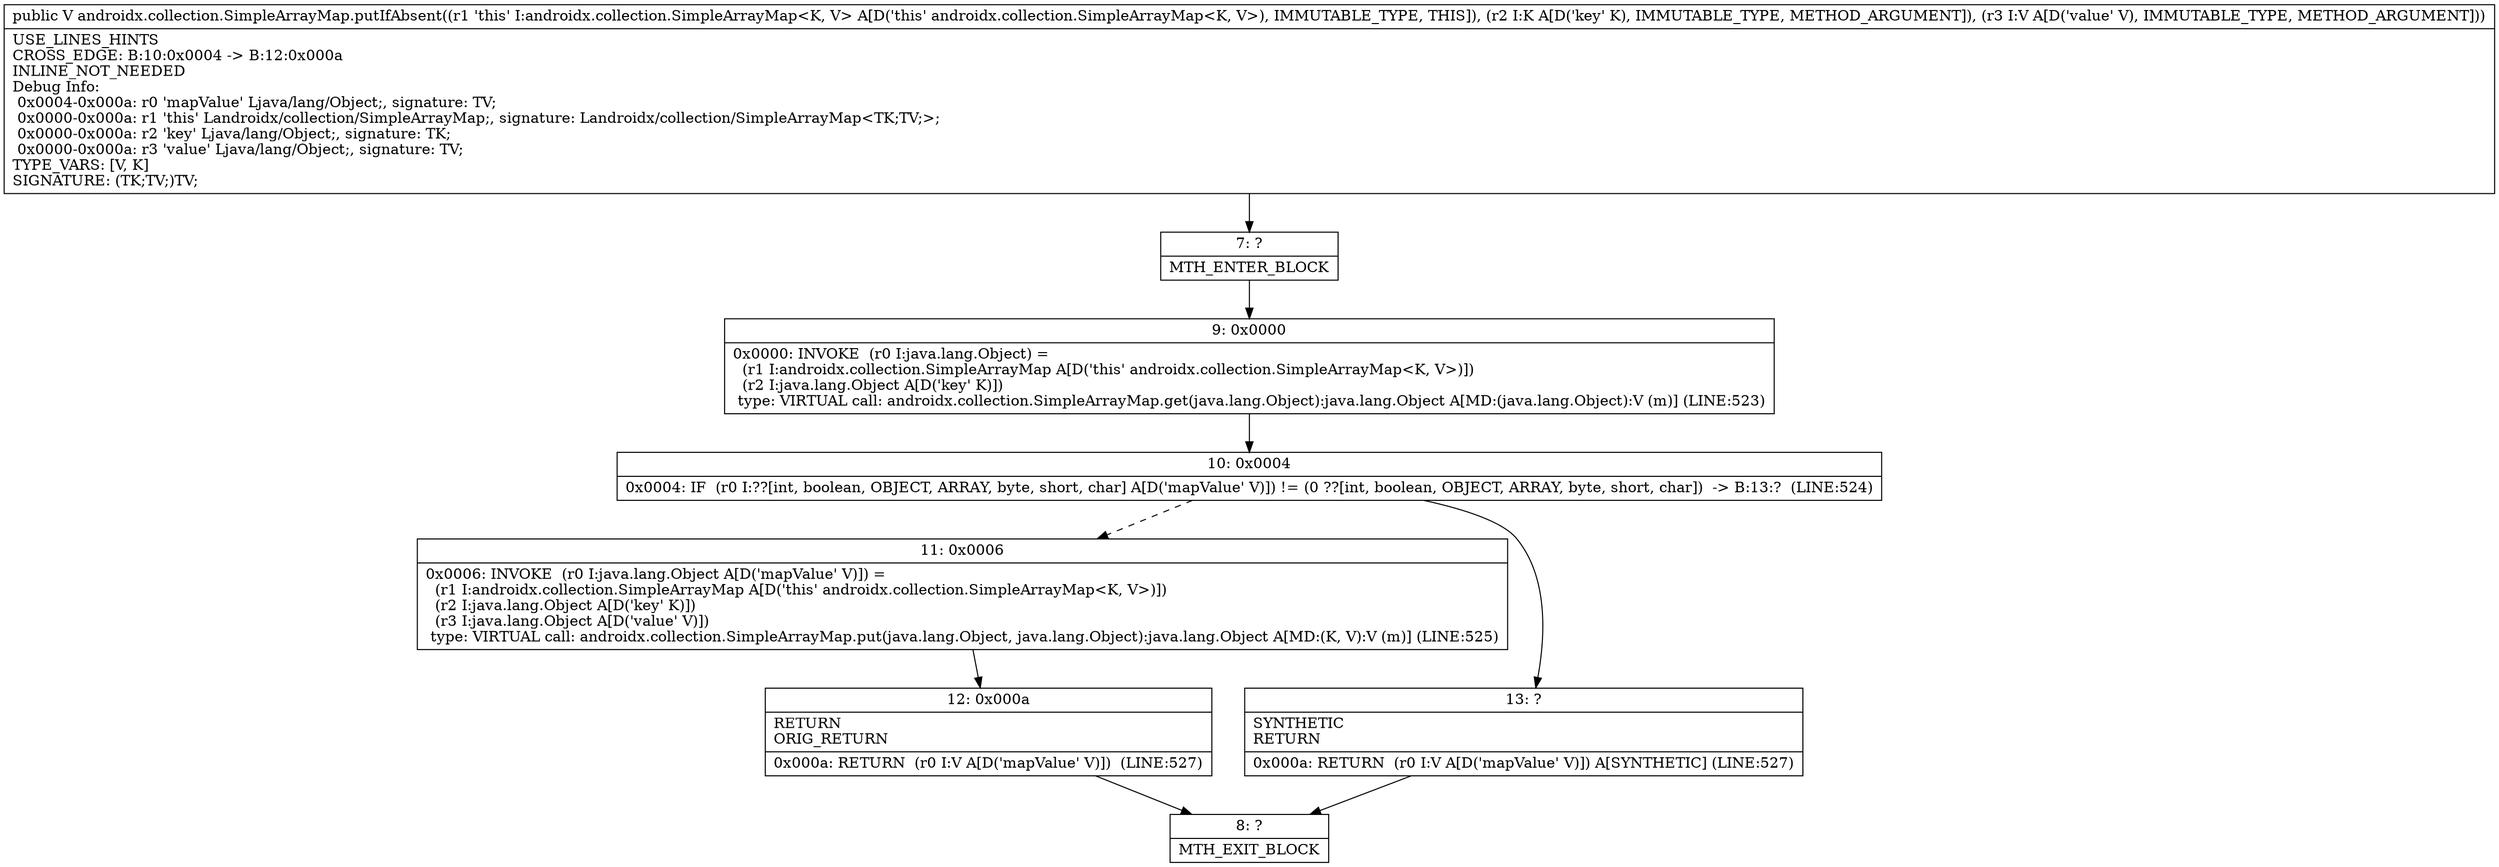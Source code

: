 digraph "CFG forandroidx.collection.SimpleArrayMap.putIfAbsent(Ljava\/lang\/Object;Ljava\/lang\/Object;)Ljava\/lang\/Object;" {
Node_7 [shape=record,label="{7\:\ ?|MTH_ENTER_BLOCK\l}"];
Node_9 [shape=record,label="{9\:\ 0x0000|0x0000: INVOKE  (r0 I:java.lang.Object) = \l  (r1 I:androidx.collection.SimpleArrayMap A[D('this' androidx.collection.SimpleArrayMap\<K, V\>)])\l  (r2 I:java.lang.Object A[D('key' K)])\l type: VIRTUAL call: androidx.collection.SimpleArrayMap.get(java.lang.Object):java.lang.Object A[MD:(java.lang.Object):V (m)] (LINE:523)\l}"];
Node_10 [shape=record,label="{10\:\ 0x0004|0x0004: IF  (r0 I:??[int, boolean, OBJECT, ARRAY, byte, short, char] A[D('mapValue' V)]) != (0 ??[int, boolean, OBJECT, ARRAY, byte, short, char])  \-\> B:13:?  (LINE:524)\l}"];
Node_11 [shape=record,label="{11\:\ 0x0006|0x0006: INVOKE  (r0 I:java.lang.Object A[D('mapValue' V)]) = \l  (r1 I:androidx.collection.SimpleArrayMap A[D('this' androidx.collection.SimpleArrayMap\<K, V\>)])\l  (r2 I:java.lang.Object A[D('key' K)])\l  (r3 I:java.lang.Object A[D('value' V)])\l type: VIRTUAL call: androidx.collection.SimpleArrayMap.put(java.lang.Object, java.lang.Object):java.lang.Object A[MD:(K, V):V (m)] (LINE:525)\l}"];
Node_12 [shape=record,label="{12\:\ 0x000a|RETURN\lORIG_RETURN\l|0x000a: RETURN  (r0 I:V A[D('mapValue' V)])  (LINE:527)\l}"];
Node_8 [shape=record,label="{8\:\ ?|MTH_EXIT_BLOCK\l}"];
Node_13 [shape=record,label="{13\:\ ?|SYNTHETIC\lRETURN\l|0x000a: RETURN  (r0 I:V A[D('mapValue' V)]) A[SYNTHETIC] (LINE:527)\l}"];
MethodNode[shape=record,label="{public V androidx.collection.SimpleArrayMap.putIfAbsent((r1 'this' I:androidx.collection.SimpleArrayMap\<K, V\> A[D('this' androidx.collection.SimpleArrayMap\<K, V\>), IMMUTABLE_TYPE, THIS]), (r2 I:K A[D('key' K), IMMUTABLE_TYPE, METHOD_ARGUMENT]), (r3 I:V A[D('value' V), IMMUTABLE_TYPE, METHOD_ARGUMENT]))  | USE_LINES_HINTS\lCROSS_EDGE: B:10:0x0004 \-\> B:12:0x000a\lINLINE_NOT_NEEDED\lDebug Info:\l  0x0004\-0x000a: r0 'mapValue' Ljava\/lang\/Object;, signature: TV;\l  0x0000\-0x000a: r1 'this' Landroidx\/collection\/SimpleArrayMap;, signature: Landroidx\/collection\/SimpleArrayMap\<TK;TV;\>;\l  0x0000\-0x000a: r2 'key' Ljava\/lang\/Object;, signature: TK;\l  0x0000\-0x000a: r3 'value' Ljava\/lang\/Object;, signature: TV;\lTYPE_VARS: [V, K]\lSIGNATURE: (TK;TV;)TV;\l}"];
MethodNode -> Node_7;Node_7 -> Node_9;
Node_9 -> Node_10;
Node_10 -> Node_11[style=dashed];
Node_10 -> Node_13;
Node_11 -> Node_12;
Node_12 -> Node_8;
Node_13 -> Node_8;
}

